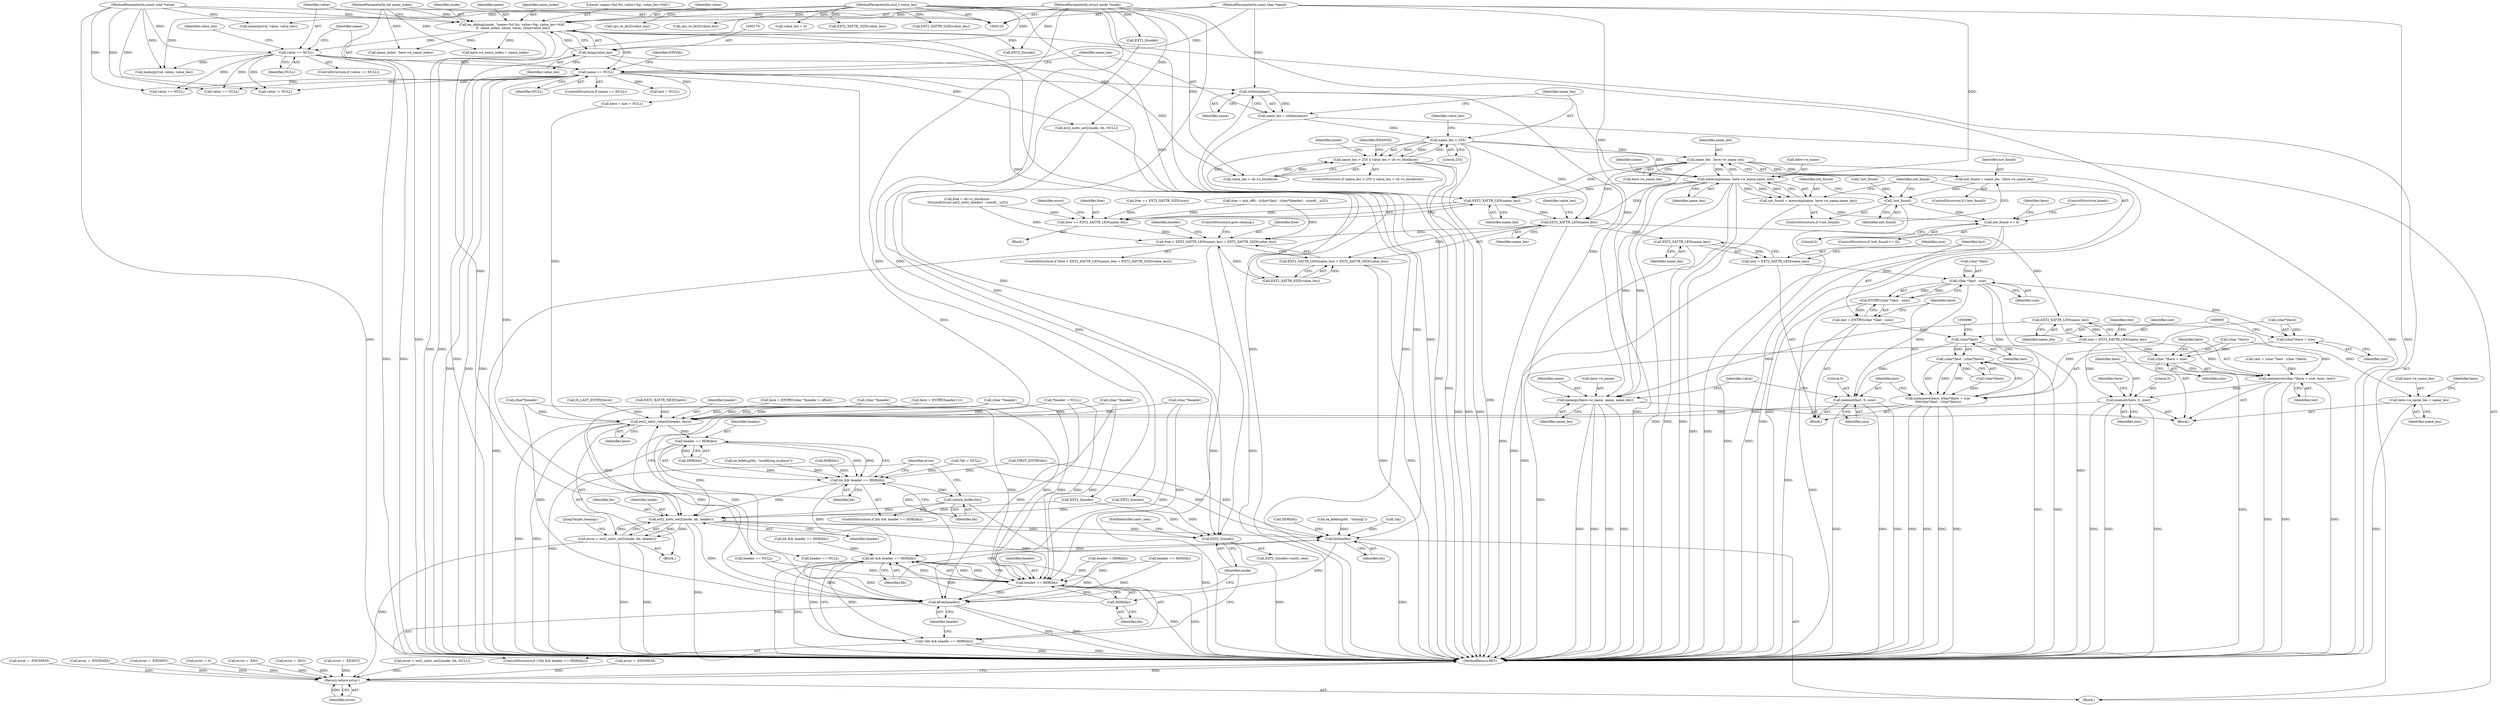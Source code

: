digraph "0_linux_be0726d33cb8f411945884664924bed3cb8c70ee_10@API" {
"1000188" [label="(Call,strlen(name))"];
"1000180" [label="(Call,name == NULL)"];
"1000163" [label="(Call,ea_idebug(inode, \"name=%d.%s, value=%p, value_len=%ld\",\n\t\t  name_index, name, value, (long)value_len))"];
"1000126" [label="(MethodParameterIn,struct inode *inode)"];
"1000127" [label="(MethodParameterIn,int name_index)"];
"1000128" [label="(MethodParameterIn,const char *name)"];
"1000129" [label="(MethodParameterIn,const void *value)"];
"1000169" [label="(Call,(long)value_len)"];
"1000130" [label="(MethodParameterIn,size_t value_len)"];
"1000173" [label="(Call,value == NULL)"];
"1000186" [label="(Call,name_len = strlen(name))"];
"1000192" [label="(Call,name_len > 255)"];
"1000191" [label="(Call,name_len > 255 || value_len > sb->s_blocksize)"];
"1000346" [label="(Call,name_len - here->e_name_len)"];
"1000344" [label="(Call,not_found = name_len - here->e_name_len)"];
"1000352" [label="(Call,!not_found)"];
"1000363" [label="(Call,not_found <= 0)"];
"1000356" [label="(Call,memcmp(name, here->e_name,name_len))"];
"1000354" [label="(Call,not_found = memcmp(name, here->e_name,name_len))"];
"1000521" [label="(Call,EXT2_XATTR_LEN(name_len))"];
"1000519" [label="(Call,free += EXT2_XATTR_LEN(name_len))"];
"1000528" [label="(Call,free < EXT2_XATTR_LEN(name_len) + EXT2_XATTR_SIZE(value_len))"];
"1000531" [label="(Call,EXT2_XATTR_LEN(name_len))"];
"1000530" [label="(Call,EXT2_XATTR_LEN(name_len) + EXT2_XATTR_SIZE(value_len))"];
"1000699" [label="(Call,EXT2_XATTR_LEN(name_len))"];
"1000697" [label="(Call,size = EXT2_XATTR_LEN(name_len))"];
"1000711" [label="(Call,memmove((char *)here + size, here, rest))"];
"1000719" [label="(Call,memset(here, 0, size))"];
"1000980" [label="(Call,ext2_xattr_rehash(header, here))"];
"1000986" [label="(Call,header == HDR(bh))"];
"1000984" [label="(Call,bh && header == HDR(bh))"];
"1000990" [label="(Call,unlock_buffer(bh))"];
"1000994" [label="(Call,ext2_xattr_set2(inode, bh, header))"];
"1000992" [label="(Call,error = ext2_xattr_set2(inode, bh, header))"];
"1001017" [label="(Return,return error;)"];
"1000999" [label="(Call,brelse(bh))"];
"1001003" [label="(Call,bh && header == HDR(bh))"];
"1001002" [label="(Call,!(bh && header == HDR(bh)))"];
"1001007" [label="(Call,HDR(bh))"];
"1001005" [label="(Call,header == HDR(bh))"];
"1001009" [label="(Call,kfree(header))"];
"1001014" [label="(Call,EXT2_I(inode))"];
"1000712" [label="(Call,(char *)here + size)"];
"1000728" [label="(Call,here->e_name_len = name_len)"];
"1000733" [label="(Call,memcpy(here->e_name, name, name_len))"];
"1000874" [label="(Call,EXT2_XATTR_LEN(name_len))"];
"1000872" [label="(Call,size = EXT2_XATTR_LEN(name_len))"];
"1000879" [label="(Call,(char *)last - size)"];
"1000878" [label="(Call,ENTRY((char *)last - size))"];
"1000876" [label="(Call,last = ENTRY((char *)last - size))"];
"1000892" [label="(Call,(char*)last)"];
"1000891" [label="(Call,(char*)last - (char*)here)"];
"1000884" [label="(Call,memmove(here, (char*)here + size,\n\t\t\t\t(char*)last - (char*)here))"];
"1000898" [label="(Call,memset(last, 0, size))"];
"1000886" [label="(Call,(char*)here + size)"];
"1000129" [label="(MethodParameterIn,const void *value)"];
"1000980" [label="(Call,ext2_xattr_rehash(header, here))"];
"1000770" [label="(Call,(char *)header)"];
"1000883" [label="(Identifier,size)"];
"1000729" [label="(Call,here->e_name_len)"];
"1000687" [label="(Call,here = ENTRY(header+1))"];
"1001019" [label="(MethodReturn,RET)"];
"1000362" [label="(ControlStructure,if (not_found <= 0))"];
"1000527" [label="(ControlStructure,if (free < EXT2_XATTR_LEN(name_len) + EXT2_XATTR_SIZE(value_len)))"];
"1000651" [label="(Call,error = -ENOMEM)"];
"1000182" [label="(Identifier,NULL)"];
"1000873" [label="(Identifier,size)"];
"1000186" [label="(Call,name_len = strlen(name))"];
"1000444" [label="(Call,here = last = NULL)"];
"1000734" [label="(Call,here->e_name)"];
"1000879" [label="(Call,(char *)last - size)"];
"1000911" [label="(Call,cpu_to_le32(value_len))"];
"1000722" [label="(Identifier,size)"];
"1000700" [label="(Identifier,name_len)"];
"1000128" [label="(MethodParameterIn,const char *name)"];
"1000168" [label="(Identifier,value)"];
"1000703" [label="(Identifier,rest)"];
"1000295" [label="(Call,IS_LAST_ENTRY(here))"];
"1000190" [label="(ControlStructure,if (name_len > 255 || value_len > sb->s_blocksize))"];
"1000344" [label="(Call,not_found = name_len - here->e_name_len)"];
"1000195" [label="(Call,value_len > sb->s_blocksize)"];
"1000979" [label="(Block,)"];
"1000988" [label="(Call,HDR(bh))"];
"1000365" [label="(Literal,0)"];
"1001000" [label="(Identifier,bh)"];
"1000532" [label="(Identifier,name_len)"];
"1000173" [label="(Call,value == NULL)"];
"1000695" [label="(Block,)"];
"1000877" [label="(Identifier,last)"];
"1000348" [label="(Call,here->e_name_len)"];
"1001018" [label="(Identifier,error)"];
"1000164" [label="(Identifier,inode)"];
"1000345" [label="(Identifier,not_found)"];
"1000586" [label="(Call,error = -ENOMEM)"];
"1000175" [label="(Identifier,NULL)"];
"1000355" [label="(Identifier,not_found)"];
"1000738" [label="(Identifier,name_len)"];
"1001014" [label="(Call,EXT2_I(inode))"];
"1000363" [label="(Call,not_found <= 0)"];
"1000301" [label="(Call,EXT2_XATTR_NEXT(here))"];
"1000528" [label="(Call,free < EXT2_XATTR_LEN(name_len) + EXT2_XATTR_SIZE(value_len))"];
"1000985" [label="(Identifier,bh)"];
"1000171" [label="(Identifier,value_len)"];
"1000993" [label="(Identifier,error)"];
"1001004" [label="(Identifier,bh)"];
"1000792" [label="(Call,cpu_to_le32(value_len))"];
"1000940" [label="(Call,(char *)header)"];
"1000983" [label="(ControlStructure,if (bh && header == HDR(bh)))"];
"1000711" [label="(Call,memmove((char *)here + size, here, rest))"];
"1000537" [label="(Identifier,header)"];
"1001017" [label="(Return,return error;)"];
"1001009" [label="(Call,kfree(header))"];
"1000735" [label="(Identifier,here)"];
"1000347" [label="(Identifier,name_len)"];
"1000884" [label="(Call,memmove(here, (char*)here + size,\n\t\t\t\t(char*)last - (char*)here))"];
"1000991" [label="(Identifier,bh)"];
"1000986" [label="(Call,header == HDR(bh))"];
"1000169" [label="(Call,(long)value_len)"];
"1000713" [label="(Call,(char *)here)"];
"1000206" [label="(Call,EXT2_I(inode))"];
"1001013" [label="(Call,EXT2_I(inode)->xattr_sem)"];
"1000356" [label="(Call,memcmp(name, here->e_name,name_len))"];
"1000470" [label="(Block,)"];
"1000886" [label="(Call,(char*)here + size)"];
"1000996" [label="(Identifier,bh)"];
"1000533" [label="(Call,EXT2_XATTR_SIZE(value_len))"];
"1000899" [label="(Identifier,last)"];
"1000281" [label="(Call,EXT2_I(inode))"];
"1000872" [label="(Call,size = EXT2_XATTR_LEN(name_len))"];
"1000723" [label="(Call,here->e_name_index = name_index)"];
"1000597" [label="(Call,HDR(bh))"];
"1001007" [label="(Call,HDR(bh))"];
"1000523" [label="(Call,error = -ENOSPC)"];
"1000802" [label="(Call,memcpy(val, value, value_len))"];
"1000728" [label="(Call,here->e_name_len = name_len)"];
"1000126" [label="(MethodParameterIn,struct inode *inode)"];
"1000702" [label="(Call,rest = (char *)last - (char *)here)"];
"1000189" [label="(Identifier,name)"];
"1000901" [label="(Identifier,size)"];
"1000966" [label="(Call,header == HDR(bh))"];
"1001006" [label="(Identifier,header)"];
"1000591" [label="(Call,header == NULL)"];
"1000878" [label="(Call,ENTRY((char *)last - size))"];
"1000895" [label="(Call,(char*)here)"];
"1000167" [label="(Identifier,name)"];
"1000576" [label="(Call,ea_bdebug(bh, \"cloning\"))"];
"1000196" [label="(Identifier,value_len)"];
"1000725" [label="(Identifier,here)"];
"1000179" [label="(ControlStructure,if (name == NULL))"];
"1000211" [label="(Call,EXT2_I(inode))"];
"1000898" [label="(Call,memset(last, 0, size))"];
"1000982" [label="(Identifier,here)"];
"1000999" [label="(Call,brelse(bh))"];
"1000712" [label="(Call,(char *)here + size)"];
"1000718" [label="(Identifier,rest)"];
"1000354" [label="(Call,not_found = memcmp(name, here->e_name,name_len))"];
"1000353" [label="(Identifier,not_found)"];
"1000417" [label="(Call,free = min_offs - ((char*)last - (char*)header) - sizeof(__u32))"];
"1000721" [label="(Literal,0)"];
"1000974" [label="(Call,ext2_xattr_set2(inode, bh, NULL))"];
"1000140" [label="(Call,*bh = NULL)"];
"1000892" [label="(Call,(char*)last)"];
"1000904" [label="(Identifier,value)"];
"1000890" [label="(Identifier,size)"];
"1000127" [label="(MethodParameterIn,int name_index)"];
"1000867" [label="(Call,value == NULL)"];
"1000172" [label="(ControlStructure,if (value == NULL))"];
"1000185" [label="(Identifier,EINVAL)"];
"1000461" [label="(Call,error = 0)"];
"1001001" [label="(ControlStructure,if (!(bh && header == HDR(bh))))"];
"1000357" [label="(Identifier,name)"];
"1000699" [label="(Call,EXT2_XATTR_LEN(name_len))"];
"1000981" [label="(Identifier,header)"];
"1000987" [label="(Identifier,header)"];
"1000524" [label="(Identifier,error)"];
"1000220" [label="(Call,EXT2_I(inode))"];
"1001015" [label="(Identifier,inode)"];
"1000994" [label="(Call,ext2_xattr_set2(inode, bh, header))"];
"1000891" [label="(Call,(char*)last - (char*)here)"];
"1000188" [label="(Call,strlen(name))"];
"1000997" [label="(Identifier,header)"];
"1000998" [label="(JumpTarget,cleanup:)"];
"1000452" [label="(Call,error = -ENODATA)"];
"1000228" [label="(Call,!bh)"];
"1000176" [label="(Call,value_len = 0)"];
"1000990" [label="(Call,unlock_buffer(bh))"];
"1000894" [label="(Identifier,last)"];
"1000519" [label="(Call,free += EXT2_XATTR_LEN(name_len))"];
"1000180" [label="(Call,name == NULL)"];
"1000992" [label="(Call,error = ext2_xattr_set2(inode, bh, header))"];
"1000130" [label="(MethodParameterIn,size_t value_len)"];
"1000223" [label="(Call,error = -EIO)"];
"1000465" [label="(Call,value == NULL)"];
"1000202" [label="(Identifier,ERANGE)"];
"1000433" [label="(Call,free = sb->s_blocksize -\n\t\t\tsizeof(struct ext2_xattr_header) - sizeof(__u32))"];
"1000207" [label="(Identifier,inode)"];
"1001003" [label="(Call,bh && header == HDR(bh))"];
"1000522" [label="(Identifier,name_len)"];
"1001002" [label="(Call,!(bh && header == HDR(bh)))"];
"1001008" [label="(Identifier,bh)"];
"1000177" [label="(Identifier,value_len)"];
"1000368" [label="(Identifier,here)"];
"1001010" [label="(Identifier,header)"];
"1000875" [label="(Identifier,name_len)"];
"1000535" [label="(ControlStructure,goto cleanup;)"];
"1000346" [label="(Call,name_len - here->e_name_len)"];
"1000903" [label="(Call,value != NULL)"];
"1000191" [label="(Call,name_len > 255 || value_len > sb->s_blocksize)"];
"1000364" [label="(Identifier,not_found)"];
"1000663" [label="(Call,(char *)header)"];
"1000737" [label="(Identifier,name)"];
"1000995" [label="(Identifier,inode)"];
"1000876" [label="(Call,last = ENTRY((char *)last - size))"];
"1001005" [label="(Call,header == HDR(bh))"];
"1000291" [label="(Call,FIRST_ENTRY(bh))"];
"1000874" [label="(Call,EXT2_XATTR_LEN(name_len))"];
"1000187" [label="(Identifier,name_len)"];
"1000471" [label="(Call,error = -EEXIST)"];
"1000181" [label="(Identifier,name)"];
"1000951" [label="(Call,memcpy(val, value, value_len))"];
"1000697" [label="(Call,size = EXT2_XATTR_LEN(name_len))"];
"1000900" [label="(Literal,0)"];
"1000638" [label="(Call,(char *)header)"];
"1000880" [label="(Call,(char *)last)"];
"1000358" [label="(Call,here->e_name)"];
"1000733" [label="(Call,memcpy(here->e_name, name, name_len))"];
"1000698" [label="(Identifier,size)"];
"1000732" [label="(Identifier,name_len)"];
"1000166" [label="(Identifier,name_index)"];
"1000656" [label="(Call,header == NULL)"];
"1000530" [label="(Call,EXT2_XATTR_LEN(name_len) + EXT2_XATTR_SIZE(value_len))"];
"1000163" [label="(Call,ea_idebug(inode, \"name=%d.%s, value=%p, value_len=%ld\",\n\t\t  name_index, name, value, (long)value_len))"];
"1000342" [label="(Call,!not_found)"];
"1000919" [label="(Call,EXT2_XATTR_SIZE(value_len))"];
"1000352" [label="(Call,!not_found)"];
"1000529" [label="(Identifier,free)"];
"1000560" [label="(Call,ea_bdebug(bh, \"modifying in-place\"))"];
"1000716" [label="(Identifier,size)"];
"1000366" [label="(ControlStructure,break;)"];
"1000534" [label="(Identifier,value_len)"];
"1000521" [label="(Call,EXT2_XATTR_LEN(name_len))"];
"1000194" [label="(Literal,255)"];
"1000717" [label="(Identifier,here)"];
"1000446" [label="(Call,last = NULL)"];
"1000887" [label="(Call,(char*)here)"];
"1000284" [label="(Call,error = -EIO)"];
"1000132" [label="(Block,)"];
"1000193" [label="(Identifier,name_len)"];
"1000174" [label="(Identifier,value)"];
"1000617" [label="(Call,here = ENTRY((char *)header + offset))"];
"1000870" [label="(Block,)"];
"1000361" [label="(Identifier,name_len)"];
"1000785" [label="(Call,EXT2_XATTR_SIZE(value_len))"];
"1000246" [label="(Call,HDR(bh))"];
"1000520" [label="(Identifier,free)"];
"1000341" [label="(ControlStructure,if (!not_found))"];
"1000515" [label="(Call,free += EXT2_XATTR_SIZE(size))"];
"1000720" [label="(Identifier,here)"];
"1000531" [label="(Call,EXT2_XATTR_LEN(name_len))"];
"1000244" [label="(Call,header = HDR(bh))"];
"1000972" [label="(Call,error = ext2_xattr_set2(inode, bh, NULL))"];
"1000984" [label="(Call,bh && header == HDR(bh))"];
"1000192" [label="(Call,name_len > 255)"];
"1000719" [label="(Call,memset(here, 0, size))"];
"1001016" [label="(FieldIdentifier,xattr_sem)"];
"1000885" [label="(Identifier,here)"];
"1000144" [label="(Call,*header = NULL)"];
"1000426" [label="(Call,(char*)header)"];
"1000165" [label="(Literal,\"name=%d.%s, value=%p, value_len=%ld\")"];
"1000351" [label="(ControlStructure,if (!not_found))"];
"1000964" [label="(Call,bh && header == HDR(bh))"];
"1000336" [label="(Call,name_index - here->e_name_index)"];
"1000188" -> "1000186"  [label="AST: "];
"1000188" -> "1000189"  [label="CFG: "];
"1000189" -> "1000188"  [label="AST: "];
"1000186" -> "1000188"  [label="CFG: "];
"1000188" -> "1001019"  [label="DDG: "];
"1000188" -> "1000186"  [label="DDG: "];
"1000180" -> "1000188"  [label="DDG: "];
"1000128" -> "1000188"  [label="DDG: "];
"1000188" -> "1000356"  [label="DDG: "];
"1000188" -> "1000733"  [label="DDG: "];
"1000180" -> "1000179"  [label="AST: "];
"1000180" -> "1000182"  [label="CFG: "];
"1000181" -> "1000180"  [label="AST: "];
"1000182" -> "1000180"  [label="AST: "];
"1000185" -> "1000180"  [label="CFG: "];
"1000187" -> "1000180"  [label="CFG: "];
"1000180" -> "1001019"  [label="DDG: "];
"1000180" -> "1001019"  [label="DDG: "];
"1000180" -> "1001019"  [label="DDG: "];
"1000163" -> "1000180"  [label="DDG: "];
"1000128" -> "1000180"  [label="DDG: "];
"1000173" -> "1000180"  [label="DDG: "];
"1000180" -> "1000444"  [label="DDG: "];
"1000180" -> "1000446"  [label="DDG: "];
"1000180" -> "1000465"  [label="DDG: "];
"1000180" -> "1000591"  [label="DDG: "];
"1000180" -> "1000656"  [label="DDG: "];
"1000180" -> "1000867"  [label="DDG: "];
"1000180" -> "1000903"  [label="DDG: "];
"1000180" -> "1000974"  [label="DDG: "];
"1000163" -> "1000132"  [label="AST: "];
"1000163" -> "1000169"  [label="CFG: "];
"1000164" -> "1000163"  [label="AST: "];
"1000165" -> "1000163"  [label="AST: "];
"1000166" -> "1000163"  [label="AST: "];
"1000167" -> "1000163"  [label="AST: "];
"1000168" -> "1000163"  [label="AST: "];
"1000169" -> "1000163"  [label="AST: "];
"1000174" -> "1000163"  [label="CFG: "];
"1000163" -> "1001019"  [label="DDG: "];
"1000163" -> "1001019"  [label="DDG: "];
"1000163" -> "1001019"  [label="DDG: "];
"1000163" -> "1001019"  [label="DDG: "];
"1000126" -> "1000163"  [label="DDG: "];
"1000127" -> "1000163"  [label="DDG: "];
"1000128" -> "1000163"  [label="DDG: "];
"1000129" -> "1000163"  [label="DDG: "];
"1000169" -> "1000163"  [label="DDG: "];
"1000163" -> "1000173"  [label="DDG: "];
"1000163" -> "1000206"  [label="DDG: "];
"1000163" -> "1000336"  [label="DDG: "];
"1000163" -> "1000723"  [label="DDG: "];
"1000126" -> "1000125"  [label="AST: "];
"1000126" -> "1001019"  [label="DDG: "];
"1000126" -> "1000206"  [label="DDG: "];
"1000126" -> "1000211"  [label="DDG: "];
"1000126" -> "1000220"  [label="DDG: "];
"1000126" -> "1000281"  [label="DDG: "];
"1000126" -> "1000974"  [label="DDG: "];
"1000126" -> "1000994"  [label="DDG: "];
"1000126" -> "1001014"  [label="DDG: "];
"1000127" -> "1000125"  [label="AST: "];
"1000127" -> "1001019"  [label="DDG: "];
"1000127" -> "1000336"  [label="DDG: "];
"1000127" -> "1000723"  [label="DDG: "];
"1000128" -> "1000125"  [label="AST: "];
"1000128" -> "1001019"  [label="DDG: "];
"1000128" -> "1000356"  [label="DDG: "];
"1000128" -> "1000733"  [label="DDG: "];
"1000129" -> "1000125"  [label="AST: "];
"1000129" -> "1001019"  [label="DDG: "];
"1000129" -> "1000173"  [label="DDG: "];
"1000129" -> "1000465"  [label="DDG: "];
"1000129" -> "1000802"  [label="DDG: "];
"1000129" -> "1000867"  [label="DDG: "];
"1000129" -> "1000903"  [label="DDG: "];
"1000129" -> "1000951"  [label="DDG: "];
"1000169" -> "1000171"  [label="CFG: "];
"1000170" -> "1000169"  [label="AST: "];
"1000171" -> "1000169"  [label="AST: "];
"1000169" -> "1001019"  [label="DDG: "];
"1000130" -> "1000169"  [label="DDG: "];
"1000169" -> "1000195"  [label="DDG: "];
"1000169" -> "1000533"  [label="DDG: "];
"1000130" -> "1000125"  [label="AST: "];
"1000130" -> "1001019"  [label="DDG: "];
"1000130" -> "1000176"  [label="DDG: "];
"1000130" -> "1000195"  [label="DDG: "];
"1000130" -> "1000533"  [label="DDG: "];
"1000130" -> "1000785"  [label="DDG: "];
"1000130" -> "1000792"  [label="DDG: "];
"1000130" -> "1000802"  [label="DDG: "];
"1000130" -> "1000911"  [label="DDG: "];
"1000130" -> "1000919"  [label="DDG: "];
"1000130" -> "1000951"  [label="DDG: "];
"1000173" -> "1000172"  [label="AST: "];
"1000173" -> "1000175"  [label="CFG: "];
"1000174" -> "1000173"  [label="AST: "];
"1000175" -> "1000173"  [label="AST: "];
"1000177" -> "1000173"  [label="CFG: "];
"1000181" -> "1000173"  [label="CFG: "];
"1000173" -> "1001019"  [label="DDG: "];
"1000173" -> "1001019"  [label="DDG: "];
"1000173" -> "1000465"  [label="DDG: "];
"1000173" -> "1000802"  [label="DDG: "];
"1000173" -> "1000867"  [label="DDG: "];
"1000173" -> "1000903"  [label="DDG: "];
"1000186" -> "1000132"  [label="AST: "];
"1000187" -> "1000186"  [label="AST: "];
"1000193" -> "1000186"  [label="CFG: "];
"1000186" -> "1001019"  [label="DDG: "];
"1000186" -> "1000192"  [label="DDG: "];
"1000192" -> "1000191"  [label="AST: "];
"1000192" -> "1000194"  [label="CFG: "];
"1000193" -> "1000192"  [label="AST: "];
"1000194" -> "1000192"  [label="AST: "];
"1000196" -> "1000192"  [label="CFG: "];
"1000191" -> "1000192"  [label="CFG: "];
"1000192" -> "1001019"  [label="DDG: "];
"1000192" -> "1000191"  [label="DDG: "];
"1000192" -> "1000191"  [label="DDG: "];
"1000192" -> "1000346"  [label="DDG: "];
"1000192" -> "1000356"  [label="DDG: "];
"1000192" -> "1000521"  [label="DDG: "];
"1000192" -> "1000531"  [label="DDG: "];
"1000191" -> "1000190"  [label="AST: "];
"1000191" -> "1000195"  [label="CFG: "];
"1000195" -> "1000191"  [label="AST: "];
"1000202" -> "1000191"  [label="CFG: "];
"1000207" -> "1000191"  [label="CFG: "];
"1000191" -> "1001019"  [label="DDG: "];
"1000191" -> "1001019"  [label="DDG: "];
"1000191" -> "1001019"  [label="DDG: "];
"1000195" -> "1000191"  [label="DDG: "];
"1000195" -> "1000191"  [label="DDG: "];
"1000346" -> "1000344"  [label="AST: "];
"1000346" -> "1000348"  [label="CFG: "];
"1000347" -> "1000346"  [label="AST: "];
"1000348" -> "1000346"  [label="AST: "];
"1000344" -> "1000346"  [label="CFG: "];
"1000346" -> "1001019"  [label="DDG: "];
"1000346" -> "1001019"  [label="DDG: "];
"1000346" -> "1000344"  [label="DDG: "];
"1000346" -> "1000344"  [label="DDG: "];
"1000356" -> "1000346"  [label="DDG: "];
"1000346" -> "1000356"  [label="DDG: "];
"1000346" -> "1000521"  [label="DDG: "];
"1000346" -> "1000531"  [label="DDG: "];
"1000344" -> "1000341"  [label="AST: "];
"1000345" -> "1000344"  [label="AST: "];
"1000353" -> "1000344"  [label="CFG: "];
"1000344" -> "1001019"  [label="DDG: "];
"1000344" -> "1000352"  [label="DDG: "];
"1000352" -> "1000351"  [label="AST: "];
"1000352" -> "1000353"  [label="CFG: "];
"1000353" -> "1000352"  [label="AST: "];
"1000355" -> "1000352"  [label="CFG: "];
"1000364" -> "1000352"  [label="CFG: "];
"1000352" -> "1001019"  [label="DDG: "];
"1000342" -> "1000352"  [label="DDG: "];
"1000352" -> "1000363"  [label="DDG: "];
"1000363" -> "1000362"  [label="AST: "];
"1000363" -> "1000365"  [label="CFG: "];
"1000364" -> "1000363"  [label="AST: "];
"1000365" -> "1000363"  [label="AST: "];
"1000366" -> "1000363"  [label="CFG: "];
"1000368" -> "1000363"  [label="CFG: "];
"1000363" -> "1001019"  [label="DDG: "];
"1000363" -> "1001019"  [label="DDG: "];
"1000354" -> "1000363"  [label="DDG: "];
"1000356" -> "1000354"  [label="AST: "];
"1000356" -> "1000361"  [label="CFG: "];
"1000357" -> "1000356"  [label="AST: "];
"1000358" -> "1000356"  [label="AST: "];
"1000361" -> "1000356"  [label="AST: "];
"1000354" -> "1000356"  [label="CFG: "];
"1000356" -> "1001019"  [label="DDG: "];
"1000356" -> "1001019"  [label="DDG: "];
"1000356" -> "1001019"  [label="DDG: "];
"1000356" -> "1000354"  [label="DDG: "];
"1000356" -> "1000354"  [label="DDG: "];
"1000356" -> "1000354"  [label="DDG: "];
"1000356" -> "1000521"  [label="DDG: "];
"1000356" -> "1000531"  [label="DDG: "];
"1000356" -> "1000733"  [label="DDG: "];
"1000356" -> "1000733"  [label="DDG: "];
"1000354" -> "1000351"  [label="AST: "];
"1000355" -> "1000354"  [label="AST: "];
"1000364" -> "1000354"  [label="CFG: "];
"1000354" -> "1001019"  [label="DDG: "];
"1000521" -> "1000519"  [label="AST: "];
"1000521" -> "1000522"  [label="CFG: "];
"1000522" -> "1000521"  [label="AST: "];
"1000519" -> "1000521"  [label="CFG: "];
"1000521" -> "1000519"  [label="DDG: "];
"1000521" -> "1000531"  [label="DDG: "];
"1000519" -> "1000470"  [label="AST: "];
"1000520" -> "1000519"  [label="AST: "];
"1000524" -> "1000519"  [label="CFG: "];
"1000433" -> "1000519"  [label="DDG: "];
"1000515" -> "1000519"  [label="DDG: "];
"1000417" -> "1000519"  [label="DDG: "];
"1000519" -> "1000528"  [label="DDG: "];
"1000528" -> "1000527"  [label="AST: "];
"1000528" -> "1000530"  [label="CFG: "];
"1000529" -> "1000528"  [label="AST: "];
"1000530" -> "1000528"  [label="AST: "];
"1000535" -> "1000528"  [label="CFG: "];
"1000537" -> "1000528"  [label="CFG: "];
"1000528" -> "1001019"  [label="DDG: "];
"1000528" -> "1001019"  [label="DDG: "];
"1000528" -> "1001019"  [label="DDG: "];
"1000433" -> "1000528"  [label="DDG: "];
"1000417" -> "1000528"  [label="DDG: "];
"1000531" -> "1000528"  [label="DDG: "];
"1000533" -> "1000528"  [label="DDG: "];
"1000531" -> "1000530"  [label="AST: "];
"1000531" -> "1000532"  [label="CFG: "];
"1000532" -> "1000531"  [label="AST: "];
"1000534" -> "1000531"  [label="CFG: "];
"1000531" -> "1001019"  [label="DDG: "];
"1000531" -> "1000530"  [label="DDG: "];
"1000531" -> "1000699"  [label="DDG: "];
"1000531" -> "1000874"  [label="DDG: "];
"1000530" -> "1000533"  [label="CFG: "];
"1000533" -> "1000530"  [label="AST: "];
"1000530" -> "1001019"  [label="DDG: "];
"1000530" -> "1001019"  [label="DDG: "];
"1000533" -> "1000530"  [label="DDG: "];
"1000699" -> "1000697"  [label="AST: "];
"1000699" -> "1000700"  [label="CFG: "];
"1000700" -> "1000699"  [label="AST: "];
"1000697" -> "1000699"  [label="CFG: "];
"1000699" -> "1000697"  [label="DDG: "];
"1000699" -> "1000728"  [label="DDG: "];
"1000699" -> "1000733"  [label="DDG: "];
"1000697" -> "1000695"  [label="AST: "];
"1000698" -> "1000697"  [label="AST: "];
"1000703" -> "1000697"  [label="CFG: "];
"1000697" -> "1001019"  [label="DDG: "];
"1000697" -> "1000711"  [label="DDG: "];
"1000697" -> "1000712"  [label="DDG: "];
"1000697" -> "1000719"  [label="DDG: "];
"1000711" -> "1000695"  [label="AST: "];
"1000711" -> "1000718"  [label="CFG: "];
"1000712" -> "1000711"  [label="AST: "];
"1000717" -> "1000711"  [label="AST: "];
"1000718" -> "1000711"  [label="AST: "];
"1000720" -> "1000711"  [label="CFG: "];
"1000711" -> "1001019"  [label="DDG: "];
"1000711" -> "1001019"  [label="DDG: "];
"1000711" -> "1001019"  [label="DDG: "];
"1000713" -> "1000711"  [label="DDG: "];
"1000702" -> "1000711"  [label="DDG: "];
"1000711" -> "1000719"  [label="DDG: "];
"1000719" -> "1000695"  [label="AST: "];
"1000719" -> "1000722"  [label="CFG: "];
"1000720" -> "1000719"  [label="AST: "];
"1000721" -> "1000719"  [label="AST: "];
"1000722" -> "1000719"  [label="AST: "];
"1000725" -> "1000719"  [label="CFG: "];
"1000719" -> "1001019"  [label="DDG: "];
"1000719" -> "1001019"  [label="DDG: "];
"1000719" -> "1001019"  [label="DDG: "];
"1000719" -> "1000980"  [label="DDG: "];
"1000980" -> "1000979"  [label="AST: "];
"1000980" -> "1000982"  [label="CFG: "];
"1000981" -> "1000980"  [label="AST: "];
"1000982" -> "1000980"  [label="AST: "];
"1000985" -> "1000980"  [label="CFG: "];
"1000980" -> "1001019"  [label="DDG: "];
"1000980" -> "1001019"  [label="DDG: "];
"1000426" -> "1000980"  [label="DDG: "];
"1000638" -> "1000980"  [label="DDG: "];
"1000940" -> "1000980"  [label="DDG: "];
"1000144" -> "1000980"  [label="DDG: "];
"1000770" -> "1000980"  [label="DDG: "];
"1000663" -> "1000980"  [label="DDG: "];
"1000617" -> "1000980"  [label="DDG: "];
"1000884" -> "1000980"  [label="DDG: "];
"1000444" -> "1000980"  [label="DDG: "];
"1000687" -> "1000980"  [label="DDG: "];
"1000295" -> "1000980"  [label="DDG: "];
"1000301" -> "1000980"  [label="DDG: "];
"1000980" -> "1000986"  [label="DDG: "];
"1000980" -> "1000994"  [label="DDG: "];
"1000986" -> "1000984"  [label="AST: "];
"1000986" -> "1000988"  [label="CFG: "];
"1000987" -> "1000986"  [label="AST: "];
"1000988" -> "1000986"  [label="AST: "];
"1000984" -> "1000986"  [label="CFG: "];
"1000986" -> "1001019"  [label="DDG: "];
"1000986" -> "1000984"  [label="DDG: "];
"1000986" -> "1000984"  [label="DDG: "];
"1000988" -> "1000986"  [label="DDG: "];
"1000986" -> "1000994"  [label="DDG: "];
"1000984" -> "1000983"  [label="AST: "];
"1000984" -> "1000985"  [label="CFG: "];
"1000985" -> "1000984"  [label="AST: "];
"1000991" -> "1000984"  [label="CFG: "];
"1000993" -> "1000984"  [label="CFG: "];
"1000291" -> "1000984"  [label="DDG: "];
"1000597" -> "1000984"  [label="DDG: "];
"1000988" -> "1000984"  [label="DDG: "];
"1000140" -> "1000984"  [label="DDG: "];
"1000560" -> "1000984"  [label="DDG: "];
"1000984" -> "1000990"  [label="DDG: "];
"1000984" -> "1000994"  [label="DDG: "];
"1000984" -> "1001003"  [label="DDG: "];
"1000990" -> "1000983"  [label="AST: "];
"1000990" -> "1000991"  [label="CFG: "];
"1000991" -> "1000990"  [label="AST: "];
"1000993" -> "1000990"  [label="CFG: "];
"1000990" -> "1001019"  [label="DDG: "];
"1000990" -> "1000994"  [label="DDG: "];
"1000994" -> "1000992"  [label="AST: "];
"1000994" -> "1000997"  [label="CFG: "];
"1000995" -> "1000994"  [label="AST: "];
"1000996" -> "1000994"  [label="AST: "];
"1000997" -> "1000994"  [label="AST: "];
"1000992" -> "1000994"  [label="CFG: "];
"1000994" -> "1001019"  [label="DDG: "];
"1000994" -> "1000992"  [label="DDG: "];
"1000994" -> "1000992"  [label="DDG: "];
"1000994" -> "1000992"  [label="DDG: "];
"1000220" -> "1000994"  [label="DDG: "];
"1000211" -> "1000994"  [label="DDG: "];
"1000994" -> "1000999"  [label="DDG: "];
"1000994" -> "1001005"  [label="DDG: "];
"1000994" -> "1001009"  [label="DDG: "];
"1000994" -> "1001014"  [label="DDG: "];
"1000992" -> "1000979"  [label="AST: "];
"1000993" -> "1000992"  [label="AST: "];
"1000998" -> "1000992"  [label="CFG: "];
"1000992" -> "1001019"  [label="DDG: "];
"1000992" -> "1001019"  [label="DDG: "];
"1000992" -> "1001017"  [label="DDG: "];
"1001017" -> "1000132"  [label="AST: "];
"1001017" -> "1001018"  [label="CFG: "];
"1001018" -> "1001017"  [label="AST: "];
"1001019" -> "1001017"  [label="CFG: "];
"1001017" -> "1001019"  [label="DDG: "];
"1001018" -> "1001017"  [label="DDG: "];
"1000284" -> "1001017"  [label="DDG: "];
"1000523" -> "1001017"  [label="DDG: "];
"1000471" -> "1001017"  [label="DDG: "];
"1000651" -> "1001017"  [label="DDG: "];
"1000586" -> "1001017"  [label="DDG: "];
"1000972" -> "1001017"  [label="DDG: "];
"1000452" -> "1001017"  [label="DDG: "];
"1000461" -> "1001017"  [label="DDG: "];
"1000223" -> "1001017"  [label="DDG: "];
"1000999" -> "1000132"  [label="AST: "];
"1000999" -> "1001000"  [label="CFG: "];
"1001000" -> "1000999"  [label="AST: "];
"1001004" -> "1000999"  [label="CFG: "];
"1000999" -> "1001019"  [label="DDG: "];
"1000291" -> "1000999"  [label="DDG: "];
"1000576" -> "1000999"  [label="DDG: "];
"1000140" -> "1000999"  [label="DDG: "];
"1000228" -> "1000999"  [label="DDG: "];
"1000974" -> "1000999"  [label="DDG: "];
"1000246" -> "1000999"  [label="DDG: "];
"1000999" -> "1001003"  [label="DDG: "];
"1000999" -> "1001007"  [label="DDG: "];
"1001003" -> "1001002"  [label="AST: "];
"1001003" -> "1001004"  [label="CFG: "];
"1001003" -> "1001005"  [label="CFG: "];
"1001004" -> "1001003"  [label="AST: "];
"1001005" -> "1001003"  [label="AST: "];
"1001002" -> "1001003"  [label="CFG: "];
"1001003" -> "1001019"  [label="DDG: "];
"1001003" -> "1001019"  [label="DDG: "];
"1001003" -> "1001002"  [label="DDG: "];
"1001003" -> "1001002"  [label="DDG: "];
"1001007" -> "1001003"  [label="DDG: "];
"1000964" -> "1001003"  [label="DDG: "];
"1001005" -> "1001003"  [label="DDG: "];
"1001005" -> "1001003"  [label="DDG: "];
"1001002" -> "1001001"  [label="AST: "];
"1001010" -> "1001002"  [label="CFG: "];
"1001015" -> "1001002"  [label="CFG: "];
"1001002" -> "1001019"  [label="DDG: "];
"1001002" -> "1001019"  [label="DDG: "];
"1001007" -> "1001005"  [label="AST: "];
"1001007" -> "1001008"  [label="CFG: "];
"1001008" -> "1001007"  [label="AST: "];
"1001005" -> "1001007"  [label="CFG: "];
"1001007" -> "1001005"  [label="DDG: "];
"1001006" -> "1001005"  [label="AST: "];
"1001005" -> "1001019"  [label="DDG: "];
"1001005" -> "1001019"  [label="DDG: "];
"1000426" -> "1001005"  [label="DDG: "];
"1000966" -> "1001005"  [label="DDG: "];
"1000244" -> "1001005"  [label="DDG: "];
"1000591" -> "1001005"  [label="DDG: "];
"1000144" -> "1001005"  [label="DDG: "];
"1000656" -> "1001005"  [label="DDG: "];
"1000638" -> "1001005"  [label="DDG: "];
"1000940" -> "1001005"  [label="DDG: "];
"1000770" -> "1001005"  [label="DDG: "];
"1000663" -> "1001005"  [label="DDG: "];
"1001005" -> "1001009"  [label="DDG: "];
"1001009" -> "1001001"  [label="AST: "];
"1001009" -> "1001010"  [label="CFG: "];
"1001010" -> "1001009"  [label="AST: "];
"1001015" -> "1001009"  [label="CFG: "];
"1001009" -> "1001019"  [label="DDG: "];
"1001009" -> "1001019"  [label="DDG: "];
"1000426" -> "1001009"  [label="DDG: "];
"1000966" -> "1001009"  [label="DDG: "];
"1000244" -> "1001009"  [label="DDG: "];
"1000591" -> "1001009"  [label="DDG: "];
"1000144" -> "1001009"  [label="DDG: "];
"1000656" -> "1001009"  [label="DDG: "];
"1000638" -> "1001009"  [label="DDG: "];
"1000940" -> "1001009"  [label="DDG: "];
"1000770" -> "1001009"  [label="DDG: "];
"1000663" -> "1001009"  [label="DDG: "];
"1001014" -> "1001013"  [label="AST: "];
"1001014" -> "1001015"  [label="CFG: "];
"1001015" -> "1001014"  [label="AST: "];
"1001016" -> "1001014"  [label="CFG: "];
"1001014" -> "1001019"  [label="DDG: "];
"1000220" -> "1001014"  [label="DDG: "];
"1000281" -> "1001014"  [label="DDG: "];
"1000974" -> "1001014"  [label="DDG: "];
"1000211" -> "1001014"  [label="DDG: "];
"1000712" -> "1000716"  [label="CFG: "];
"1000713" -> "1000712"  [label="AST: "];
"1000716" -> "1000712"  [label="AST: "];
"1000717" -> "1000712"  [label="CFG: "];
"1000712" -> "1001019"  [label="DDG: "];
"1000713" -> "1000712"  [label="DDG: "];
"1000728" -> "1000695"  [label="AST: "];
"1000728" -> "1000732"  [label="CFG: "];
"1000729" -> "1000728"  [label="AST: "];
"1000732" -> "1000728"  [label="AST: "];
"1000735" -> "1000728"  [label="CFG: "];
"1000728" -> "1001019"  [label="DDG: "];
"1000733" -> "1000695"  [label="AST: "];
"1000733" -> "1000738"  [label="CFG: "];
"1000734" -> "1000733"  [label="AST: "];
"1000737" -> "1000733"  [label="AST: "];
"1000738" -> "1000733"  [label="AST: "];
"1000904" -> "1000733"  [label="CFG: "];
"1000733" -> "1001019"  [label="DDG: "];
"1000733" -> "1001019"  [label="DDG: "];
"1000733" -> "1001019"  [label="DDG: "];
"1000733" -> "1001019"  [label="DDG: "];
"1000874" -> "1000872"  [label="AST: "];
"1000874" -> "1000875"  [label="CFG: "];
"1000875" -> "1000874"  [label="AST: "];
"1000872" -> "1000874"  [label="CFG: "];
"1000874" -> "1001019"  [label="DDG: "];
"1000874" -> "1000872"  [label="DDG: "];
"1000872" -> "1000870"  [label="AST: "];
"1000873" -> "1000872"  [label="AST: "];
"1000877" -> "1000872"  [label="CFG: "];
"1000872" -> "1001019"  [label="DDG: "];
"1000872" -> "1000879"  [label="DDG: "];
"1000879" -> "1000878"  [label="AST: "];
"1000879" -> "1000883"  [label="CFG: "];
"1000880" -> "1000879"  [label="AST: "];
"1000883" -> "1000879"  [label="AST: "];
"1000878" -> "1000879"  [label="CFG: "];
"1000879" -> "1001019"  [label="DDG: "];
"1000879" -> "1000878"  [label="DDG: "];
"1000879" -> "1000878"  [label="DDG: "];
"1000880" -> "1000879"  [label="DDG: "];
"1000879" -> "1000884"  [label="DDG: "];
"1000879" -> "1000886"  [label="DDG: "];
"1000879" -> "1000898"  [label="DDG: "];
"1000878" -> "1000876"  [label="AST: "];
"1000876" -> "1000878"  [label="CFG: "];
"1000878" -> "1001019"  [label="DDG: "];
"1000878" -> "1000876"  [label="DDG: "];
"1000876" -> "1000870"  [label="AST: "];
"1000877" -> "1000876"  [label="AST: "];
"1000885" -> "1000876"  [label="CFG: "];
"1000876" -> "1001019"  [label="DDG: "];
"1000876" -> "1000892"  [label="DDG: "];
"1000892" -> "1000891"  [label="AST: "];
"1000892" -> "1000894"  [label="CFG: "];
"1000893" -> "1000892"  [label="AST: "];
"1000894" -> "1000892"  [label="AST: "];
"1000896" -> "1000892"  [label="CFG: "];
"1000892" -> "1000891"  [label="DDG: "];
"1000892" -> "1000898"  [label="DDG: "];
"1000891" -> "1000884"  [label="AST: "];
"1000891" -> "1000895"  [label="CFG: "];
"1000895" -> "1000891"  [label="AST: "];
"1000884" -> "1000891"  [label="CFG: "];
"1000891" -> "1001019"  [label="DDG: "];
"1000891" -> "1001019"  [label="DDG: "];
"1000891" -> "1000884"  [label="DDG: "];
"1000891" -> "1000884"  [label="DDG: "];
"1000895" -> "1000891"  [label="DDG: "];
"1000884" -> "1000870"  [label="AST: "];
"1000885" -> "1000884"  [label="AST: "];
"1000886" -> "1000884"  [label="AST: "];
"1000899" -> "1000884"  [label="CFG: "];
"1000884" -> "1001019"  [label="DDG: "];
"1000884" -> "1001019"  [label="DDG: "];
"1000884" -> "1001019"  [label="DDG: "];
"1000884" -> "1001019"  [label="DDG: "];
"1000895" -> "1000884"  [label="DDG: "];
"1000887" -> "1000884"  [label="DDG: "];
"1000898" -> "1000870"  [label="AST: "];
"1000898" -> "1000901"  [label="CFG: "];
"1000899" -> "1000898"  [label="AST: "];
"1000900" -> "1000898"  [label="AST: "];
"1000901" -> "1000898"  [label="AST: "];
"1000904" -> "1000898"  [label="CFG: "];
"1000898" -> "1001019"  [label="DDG: "];
"1000898" -> "1001019"  [label="DDG: "];
"1000898" -> "1001019"  [label="DDG: "];
"1000886" -> "1000890"  [label="CFG: "];
"1000887" -> "1000886"  [label="AST: "];
"1000890" -> "1000886"  [label="AST: "];
"1000893" -> "1000886"  [label="CFG: "];
"1000887" -> "1000886"  [label="DDG: "];
}

